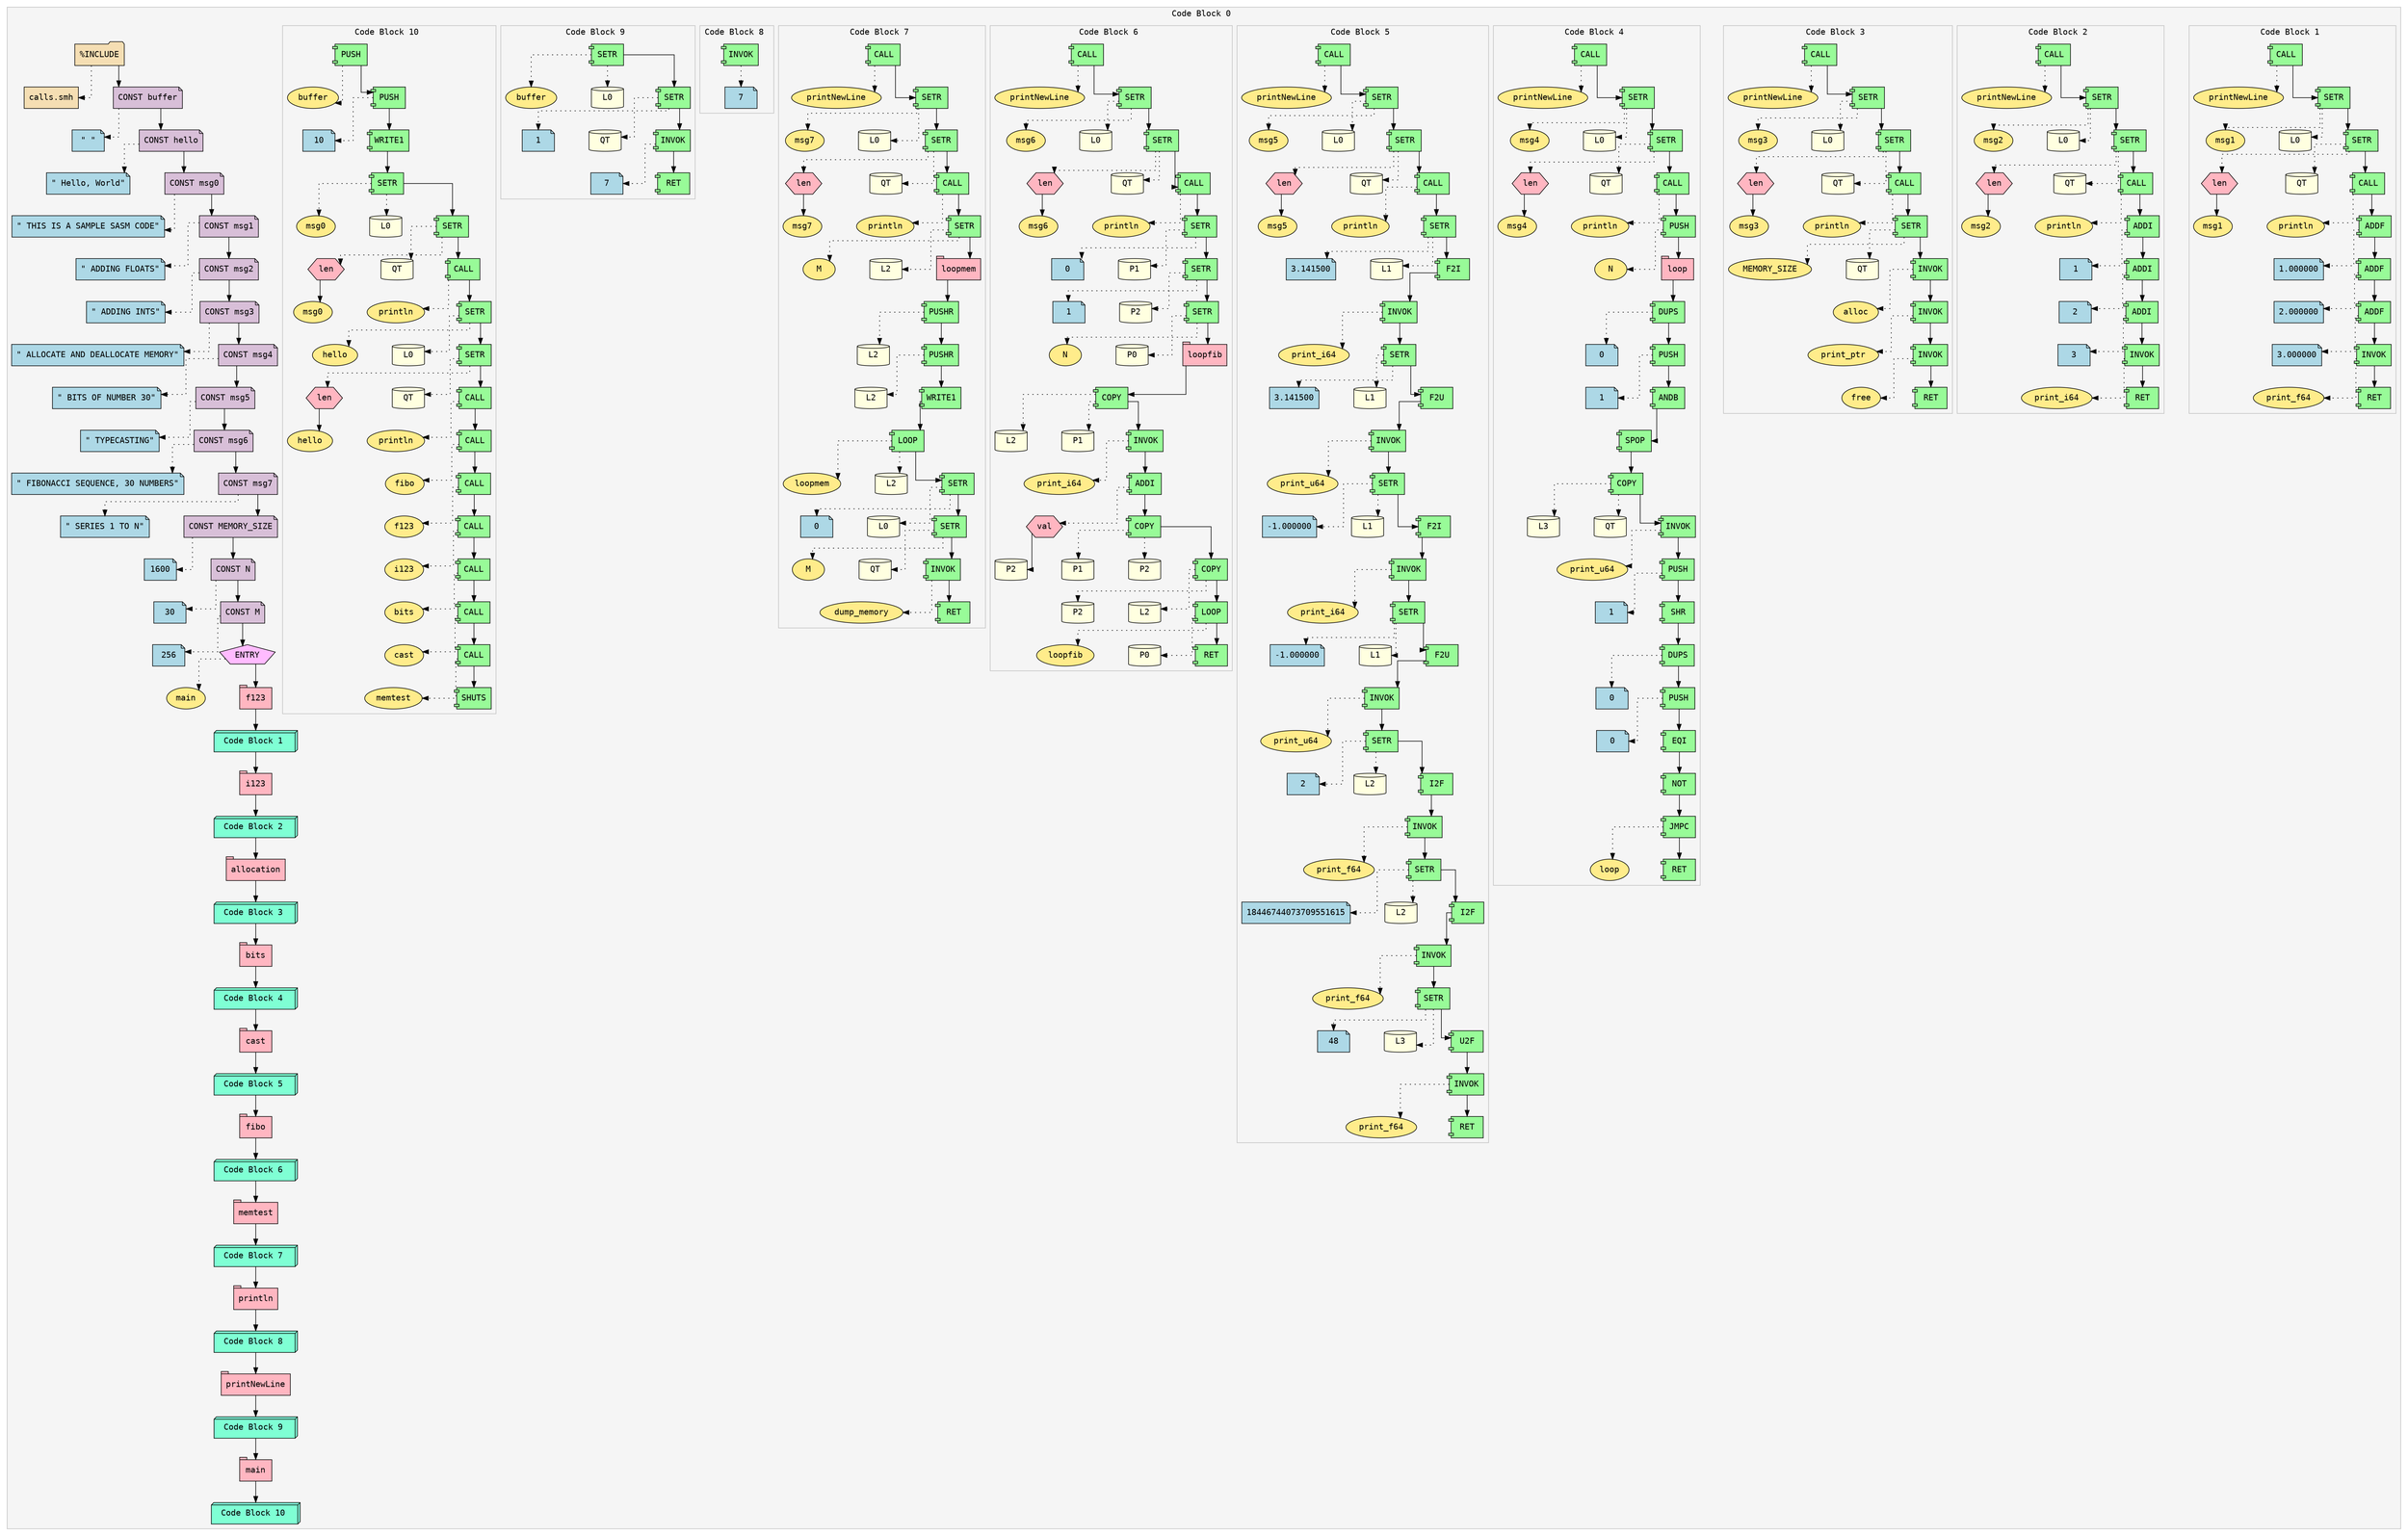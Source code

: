 digraph test {
    splines="ortho";
    nodesep=0.8;
    ranksep=0.5;
    subgraph cluster_0 {
        label="Code Block 0 ";
        style="filled";
        color="gray";
        fillcolor="whitesmoke";
        fontname="Courier";
        Expr_2 [shape="folder", style="filled", fillcolor="wheat", fontname="Courier", label="%INCLUDE"];
        Expr_1 [shape="box", style="filled", fillcolor="wheat", fontname="Courier", label="calls.smh"];
        Expr_2 -> Expr_1 [style="dotted"];
        Expr_3 [shape="note", style="filled", fillcolor="thistle", fontname="Courier", label="CONST buffer"];
        Expr_4 [shape="note", style="filled", fillcolor="lightblue", fontname="Courier", label="\" \""];
        Expr_3 -> Expr_4 [style="dotted"];
        Expr_2 -> Expr_3;
        Expr_5 [shape="note", style="filled", fillcolor="thistle", fontname="Courier", label="CONST hello"];
        Expr_6 [shape="note", style="filled", fillcolor="lightblue", fontname="Courier", label="\" Hello, World\""];
        Expr_5 -> Expr_6 [style="dotted"];
        Expr_3 -> Expr_5;
        Expr_7 [shape="note", style="filled", fillcolor="thistle", fontname="Courier", label="CONST msg0"];
        Expr_8 [shape="note", style="filled", fillcolor="lightblue", fontname="Courier", label="\" THIS IS A SAMPLE SASM CODE\""];
        Expr_7 -> Expr_8 [style="dotted"];
        Expr_5 -> Expr_7;
        Expr_9 [shape="note", style="filled", fillcolor="thistle", fontname="Courier", label="CONST msg1"];
        Expr_10 [shape="note", style="filled", fillcolor="lightblue", fontname="Courier", label="\" ADDING FLOATS\""];
        Expr_9 -> Expr_10 [style="dotted"];
        Expr_7 -> Expr_9;
        Expr_11 [shape="note", style="filled", fillcolor="thistle", fontname="Courier", label="CONST msg2"];
        Expr_12 [shape="note", style="filled", fillcolor="lightblue", fontname="Courier", label="\" ADDING INTS\""];
        Expr_11 -> Expr_12 [style="dotted"];
        Expr_9 -> Expr_11;
        Expr_13 [shape="note", style="filled", fillcolor="thistle", fontname="Courier", label="CONST msg3"];
        Expr_14 [shape="note", style="filled", fillcolor="lightblue", fontname="Courier", label="\" ALLOCATE AND DEALLOCATE MEMORY\""];
        Expr_13 -> Expr_14 [style="dotted"];
        Expr_11 -> Expr_13;
        Expr_15 [shape="note", style="filled", fillcolor="thistle", fontname="Courier", label="CONST msg4"];
        Expr_16 [shape="note", style="filled", fillcolor="lightblue", fontname="Courier", label="\" BITS OF NUMBER 30\""];
        Expr_15 -> Expr_16 [style="dotted"];
        Expr_13 -> Expr_15;
        Expr_17 [shape="note", style="filled", fillcolor="thistle", fontname="Courier", label="CONST msg5"];
        Expr_18 [shape="note", style="filled", fillcolor="lightblue", fontname="Courier", label="\" TYPECASTING\""];
        Expr_17 -> Expr_18 [style="dotted"];
        Expr_15 -> Expr_17;
        Expr_19 [shape="note", style="filled", fillcolor="thistle", fontname="Courier", label="CONST msg6"];
        Expr_20 [shape="note", style="filled", fillcolor="lightblue", fontname="Courier", label="\" FIBONACCI SEQUENCE, 30 NUMBERS\""];
        Expr_19 -> Expr_20 [style="dotted"];
        Expr_17 -> Expr_19;
        Expr_21 [shape="note", style="filled", fillcolor="thistle", fontname="Courier", label="CONST msg7"];
        Expr_22 [shape="note", style="filled", fillcolor="lightblue", fontname="Courier", label="\" SERIES 1 TO N\""];
        Expr_21 -> Expr_22 [style="dotted"];
        Expr_19 -> Expr_21;
        Expr_23 [shape="note", style="filled", fillcolor="thistle", fontname="Courier", label="CONST MEMORY_SIZE"];
        Expr_24 [shape="note", style="filled", fillcolor="lightblue", fontname="Courier", label="1600"];
        Expr_23 -> Expr_24 [style="dotted"];
        Expr_21 -> Expr_23;
        Expr_25 [shape="note", style="filled", fillcolor="thistle", fontname="Courier", label="CONST N"];
        Expr_26 [shape="note", style="filled", fillcolor="lightblue", fontname="Courier", label="30"];
        Expr_25 -> Expr_26 [style="dotted"];
        Expr_23 -> Expr_25;
        Expr_27 [shape="note", style="filled", fillcolor="thistle", fontname="Courier", label="CONST M"];
        Expr_28 [shape="note", style="filled", fillcolor="lightblue", fontname="Courier", label="256"];
        Expr_27 -> Expr_28 [style="dotted"];
        Expr_25 -> Expr_27;
        Expr_29 [shape="pentagon", style="filled", fillcolor="plum1", fontname="Courier", label="ENTRY"];
        Expr_30 [shape="ellipse", style="filled", fillcolor="lightgoldenrod1", fontname="Courier", label="main"];
        Expr_29 -> Expr_30 [style="dotted"];
        Expr_27 -> Expr_29;
        Expr_31 [shape="tab", style="filled", fillcolor="lightpink", fontname="Courier", label="f123"];
        Expr_29 -> Expr_31;
        subgraph cluster_32 {
            label="Code Block 1 ";
            style="filled";
            color="gray";
            fillcolor="whitesmoke";
            fontname="Courier";
            Expr_33 [shape="component", style="filled", fillcolor="palegreen", fontname="Courier", label="CALL"];
            Expr_34 [shape="ellipse", style="filled", fillcolor="lightgoldenrod1", fontname="Courier", label="printNewLine"];
            Expr_33 -> Expr_34 [style="dotted"];
            Expr_35 [shape="component", style="filled", fillcolor="palegreen", fontname="Courier", label="SETR"];
            Expr_36 [shape="ellipse", style="filled", fillcolor="lightgoldenrod1", fontname="Courier", label="msg1"];
            Expr_35 -> Expr_36 [style="dotted"];
            Expr_37 [shape="cylinder", style="filled", fillcolor="lightyellow", fontname="Courier", label="L0"];
            Expr_35 -> Expr_37 [style="dotted"];
            Expr_33 -> Expr_35;
            Expr_38 [shape="component", style="filled", fillcolor="palegreen", fontname="Courier", label="SETR"];
            Expr_39 [shape="hexagon", style="filled", fillcolor="lightpink", fontname="Courier", label="len"];
            Expr_40 [shape="ellipse", style="filled", fillcolor="lightgoldenrod1", fontname="Courier", label="msg1"];
            Expr_39 -> Expr_40;
            Expr_38 -> Expr_39 [style="dotted"];
            Expr_41 [shape="cylinder", style="filled", fillcolor="lightyellow", fontname="Courier", label="QT"];
            Expr_38 -> Expr_41 [style="dotted"];
            Expr_35 -> Expr_38;
            Expr_42 [shape="component", style="filled", fillcolor="palegreen", fontname="Courier", label="CALL"];
            Expr_43 [shape="ellipse", style="filled", fillcolor="lightgoldenrod1", fontname="Courier", label="println"];
            Expr_42 -> Expr_43 [style="dotted"];
            Expr_38 -> Expr_42;
            Expr_44 [shape="component", style="filled", fillcolor="palegreen", fontname="Courier", label="ADDF"];
            Expr_45 [shape="note", style="filled", fillcolor="lightblue", fontname="Courier", label="1.000000"];
            Expr_44 -> Expr_45 [style="dotted"];
            Expr_42 -> Expr_44;
            Expr_46 [shape="component", style="filled", fillcolor="palegreen", fontname="Courier", label="ADDF"];
            Expr_47 [shape="note", style="filled", fillcolor="lightblue", fontname="Courier", label="2.000000"];
            Expr_46 -> Expr_47 [style="dotted"];
            Expr_44 -> Expr_46;
            Expr_48 [shape="component", style="filled", fillcolor="palegreen", fontname="Courier", label="ADDF"];
            Expr_49 [shape="note", style="filled", fillcolor="lightblue", fontname="Courier", label="3.000000"];
            Expr_48 -> Expr_49 [style="dotted"];
            Expr_46 -> Expr_48;
            Expr_50 [shape="component", style="filled", fillcolor="palegreen", fontname="Courier", label="INVOK"];
            Expr_51 [shape="ellipse", style="filled", fillcolor="lightgoldenrod1", fontname="Courier", label="print_f64"];
            Expr_50 -> Expr_51 [style="dotted"];
            Expr_48 -> Expr_50;
            Expr_52 [shape="component", style="filled", fillcolor="palegreen", fontname="Courier", label="RET"];
            Expr_50 -> Expr_52;
        }
        Expr_32 [shape="box3d", style="filled", fillcolor="aquamarine", fontname="Courier", label=" Code Block 1  "];
        Expr_31 -> Expr_32;
        Expr_53 [shape="tab", style="filled", fillcolor="lightpink", fontname="Courier", label="i123"];
        Expr_32 -> Expr_53;
        subgraph cluster_54 {
            label="Code Block 2 ";
            style="filled";
            color="gray";
            fillcolor="whitesmoke";
            fontname="Courier";
            Expr_55 [shape="component", style="filled", fillcolor="palegreen", fontname="Courier", label="CALL"];
            Expr_56 [shape="ellipse", style="filled", fillcolor="lightgoldenrod1", fontname="Courier", label="printNewLine"];
            Expr_55 -> Expr_56 [style="dotted"];
            Expr_57 [shape="component", style="filled", fillcolor="palegreen", fontname="Courier", label="SETR"];
            Expr_58 [shape="ellipse", style="filled", fillcolor="lightgoldenrod1", fontname="Courier", label="msg2"];
            Expr_57 -> Expr_58 [style="dotted"];
            Expr_59 [shape="cylinder", style="filled", fillcolor="lightyellow", fontname="Courier", label="L0"];
            Expr_57 -> Expr_59 [style="dotted"];
            Expr_55 -> Expr_57;
            Expr_60 [shape="component", style="filled", fillcolor="palegreen", fontname="Courier", label="SETR"];
            Expr_61 [shape="hexagon", style="filled", fillcolor="lightpink", fontname="Courier", label="len"];
            Expr_62 [shape="ellipse", style="filled", fillcolor="lightgoldenrod1", fontname="Courier", label="msg2"];
            Expr_61 -> Expr_62;
            Expr_60 -> Expr_61 [style="dotted"];
            Expr_63 [shape="cylinder", style="filled", fillcolor="lightyellow", fontname="Courier", label="QT"];
            Expr_60 -> Expr_63 [style="dotted"];
            Expr_57 -> Expr_60;
            Expr_64 [shape="component", style="filled", fillcolor="palegreen", fontname="Courier", label="CALL"];
            Expr_65 [shape="ellipse", style="filled", fillcolor="lightgoldenrod1", fontname="Courier", label="println"];
            Expr_64 -> Expr_65 [style="dotted"];
            Expr_60 -> Expr_64;
            Expr_66 [shape="component", style="filled", fillcolor="palegreen", fontname="Courier", label="ADDI"];
            Expr_67 [shape="note", style="filled", fillcolor="lightblue", fontname="Courier", label="1"];
            Expr_66 -> Expr_67 [style="dotted"];
            Expr_64 -> Expr_66;
            Expr_68 [shape="component", style="filled", fillcolor="palegreen", fontname="Courier", label="ADDI"];
            Expr_69 [shape="note", style="filled", fillcolor="lightblue", fontname="Courier", label="2"];
            Expr_68 -> Expr_69 [style="dotted"];
            Expr_66 -> Expr_68;
            Expr_70 [shape="component", style="filled", fillcolor="palegreen", fontname="Courier", label="ADDI"];
            Expr_71 [shape="note", style="filled", fillcolor="lightblue", fontname="Courier", label="3"];
            Expr_70 -> Expr_71 [style="dotted"];
            Expr_68 -> Expr_70;
            Expr_72 [shape="component", style="filled", fillcolor="palegreen", fontname="Courier", label="INVOK"];
            Expr_73 [shape="ellipse", style="filled", fillcolor="lightgoldenrod1", fontname="Courier", label="print_i64"];
            Expr_72 -> Expr_73 [style="dotted"];
            Expr_70 -> Expr_72;
            Expr_74 [shape="component", style="filled", fillcolor="palegreen", fontname="Courier", label="RET"];
            Expr_72 -> Expr_74;
        }
        Expr_54 [shape="box3d", style="filled", fillcolor="aquamarine", fontname="Courier", label=" Code Block 2  "];
        Expr_53 -> Expr_54;
        Expr_75 [shape="tab", style="filled", fillcolor="lightpink", fontname="Courier", label="allocation"];
        Expr_54 -> Expr_75;
        subgraph cluster_76 {
            label="Code Block 3 ";
            style="filled";
            color="gray";
            fillcolor="whitesmoke";
            fontname="Courier";
            Expr_77 [shape="component", style="filled", fillcolor="palegreen", fontname="Courier", label="CALL"];
            Expr_78 [shape="ellipse", style="filled", fillcolor="lightgoldenrod1", fontname="Courier", label="printNewLine"];
            Expr_77 -> Expr_78 [style="dotted"];
            Expr_79 [shape="component", style="filled", fillcolor="palegreen", fontname="Courier", label="SETR"];
            Expr_80 [shape="ellipse", style="filled", fillcolor="lightgoldenrod1", fontname="Courier", label="msg3"];
            Expr_79 -> Expr_80 [style="dotted"];
            Expr_81 [shape="cylinder", style="filled", fillcolor="lightyellow", fontname="Courier", label="L0"];
            Expr_79 -> Expr_81 [style="dotted"];
            Expr_77 -> Expr_79;
            Expr_82 [shape="component", style="filled", fillcolor="palegreen", fontname="Courier", label="SETR"];
            Expr_83 [shape="hexagon", style="filled", fillcolor="lightpink", fontname="Courier", label="len"];
            Expr_84 [shape="ellipse", style="filled", fillcolor="lightgoldenrod1", fontname="Courier", label="msg3"];
            Expr_83 -> Expr_84;
            Expr_82 -> Expr_83 [style="dotted"];
            Expr_85 [shape="cylinder", style="filled", fillcolor="lightyellow", fontname="Courier", label="QT"];
            Expr_82 -> Expr_85 [style="dotted"];
            Expr_79 -> Expr_82;
            Expr_86 [shape="component", style="filled", fillcolor="palegreen", fontname="Courier", label="CALL"];
            Expr_87 [shape="ellipse", style="filled", fillcolor="lightgoldenrod1", fontname="Courier", label="println"];
            Expr_86 -> Expr_87 [style="dotted"];
            Expr_82 -> Expr_86;
            Expr_88 [shape="component", style="filled", fillcolor="palegreen", fontname="Courier", label="SETR"];
            Expr_89 [shape="ellipse", style="filled", fillcolor="lightgoldenrod1", fontname="Courier", label="MEMORY_SIZE"];
            Expr_88 -> Expr_89 [style="dotted"];
            Expr_90 [shape="cylinder", style="filled", fillcolor="lightyellow", fontname="Courier", label="QT"];
            Expr_88 -> Expr_90 [style="dotted"];
            Expr_86 -> Expr_88;
            Expr_91 [shape="component", style="filled", fillcolor="palegreen", fontname="Courier", label="INVOK"];
            Expr_92 [shape="ellipse", style="filled", fillcolor="lightgoldenrod1", fontname="Courier", label="alloc"];
            Expr_91 -> Expr_92 [style="dotted"];
            Expr_88 -> Expr_91;
            Expr_93 [shape="component", style="filled", fillcolor="palegreen", fontname="Courier", label="INVOK"];
            Expr_94 [shape="ellipse", style="filled", fillcolor="lightgoldenrod1", fontname="Courier", label="print_ptr"];
            Expr_93 -> Expr_94 [style="dotted"];
            Expr_91 -> Expr_93;
            Expr_95 [shape="component", style="filled", fillcolor="palegreen", fontname="Courier", label="INVOK"];
            Expr_96 [shape="ellipse", style="filled", fillcolor="lightgoldenrod1", fontname="Courier", label="free"];
            Expr_95 -> Expr_96 [style="dotted"];
            Expr_93 -> Expr_95;
            Expr_97 [shape="component", style="filled", fillcolor="palegreen", fontname="Courier", label="RET"];
            Expr_95 -> Expr_97;
        }
        Expr_76 [shape="box3d", style="filled", fillcolor="aquamarine", fontname="Courier", label=" Code Block 3  "];
        Expr_75 -> Expr_76;
        Expr_98 [shape="tab", style="filled", fillcolor="lightpink", fontname="Courier", label="bits"];
        Expr_76 -> Expr_98;
        subgraph cluster_99 {
            label="Code Block 4 ";
            style="filled";
            color="gray";
            fillcolor="whitesmoke";
            fontname="Courier";
            Expr_100 [shape="component", style="filled", fillcolor="palegreen", fontname="Courier", label="CALL"];
            Expr_101 [shape="ellipse", style="filled", fillcolor="lightgoldenrod1", fontname="Courier", label="printNewLine"];
            Expr_100 -> Expr_101 [style="dotted"];
            Expr_102 [shape="component", style="filled", fillcolor="palegreen", fontname="Courier", label="SETR"];
            Expr_103 [shape="ellipse", style="filled", fillcolor="lightgoldenrod1", fontname="Courier", label="msg4"];
            Expr_102 -> Expr_103 [style="dotted"];
            Expr_104 [shape="cylinder", style="filled", fillcolor="lightyellow", fontname="Courier", label="L0"];
            Expr_102 -> Expr_104 [style="dotted"];
            Expr_100 -> Expr_102;
            Expr_105 [shape="component", style="filled", fillcolor="palegreen", fontname="Courier", label="SETR"];
            Expr_106 [shape="hexagon", style="filled", fillcolor="lightpink", fontname="Courier", label="len"];
            Expr_107 [shape="ellipse", style="filled", fillcolor="lightgoldenrod1", fontname="Courier", label="msg4"];
            Expr_106 -> Expr_107;
            Expr_105 -> Expr_106 [style="dotted"];
            Expr_108 [shape="cylinder", style="filled", fillcolor="lightyellow", fontname="Courier", label="QT"];
            Expr_105 -> Expr_108 [style="dotted"];
            Expr_102 -> Expr_105;
            Expr_109 [shape="component", style="filled", fillcolor="palegreen", fontname="Courier", label="CALL"];
            Expr_110 [shape="ellipse", style="filled", fillcolor="lightgoldenrod1", fontname="Courier", label="println"];
            Expr_109 -> Expr_110 [style="dotted"];
            Expr_105 -> Expr_109;
            Expr_111 [shape="component", style="filled", fillcolor="palegreen", fontname="Courier", label="PUSH"];
            Expr_112 [shape="ellipse", style="filled", fillcolor="lightgoldenrod1", fontname="Courier", label="N"];
            Expr_111 -> Expr_112 [style="dotted"];
            Expr_109 -> Expr_111;
            Expr_113 [shape="tab", style="filled", fillcolor="lightpink", fontname="Courier", label="loop"];
            Expr_111 -> Expr_113;
            Expr_114 [shape="component", style="filled", fillcolor="palegreen", fontname="Courier", label="DUPS"];
            Expr_115 [shape="note", style="filled", fillcolor="lightblue", fontname="Courier", label="0"];
            Expr_114 -> Expr_115 [style="dotted"];
            Expr_113 -> Expr_114;
            Expr_116 [shape="component", style="filled", fillcolor="palegreen", fontname="Courier", label="PUSH"];
            Expr_117 [shape="note", style="filled", fillcolor="lightblue", fontname="Courier", label="1"];
            Expr_116 -> Expr_117 [style="dotted"];
            Expr_114 -> Expr_116;
            Expr_118 [shape="component", style="filled", fillcolor="palegreen", fontname="Courier", label="ANDB"];
            Expr_116 -> Expr_118;
            Expr_119 [shape="component", style="filled", fillcolor="palegreen", fontname="Courier", label="SPOP"];
            Expr_118 -> Expr_119;
            Expr_120 [shape="component", style="filled", fillcolor="palegreen", fontname="Courier", label="COPY"];
            Expr_121 [shape="cylinder", style="filled", fillcolor="lightyellow", fontname="Courier", label="L3"];
            Expr_120 -> Expr_121 [style="dotted"];
            Expr_122 [shape="cylinder", style="filled", fillcolor="lightyellow", fontname="Courier", label="QT"];
            Expr_120 -> Expr_122 [style="dotted"];
            Expr_119 -> Expr_120;
            Expr_123 [shape="component", style="filled", fillcolor="palegreen", fontname="Courier", label="INVOK"];
            Expr_124 [shape="ellipse", style="filled", fillcolor="lightgoldenrod1", fontname="Courier", label="print_u64"];
            Expr_123 -> Expr_124 [style="dotted"];
            Expr_120 -> Expr_123;
            Expr_125 [shape="component", style="filled", fillcolor="palegreen", fontname="Courier", label="PUSH"];
            Expr_126 [shape="note", style="filled", fillcolor="lightblue", fontname="Courier", label="1"];
            Expr_125 -> Expr_126 [style="dotted"];
            Expr_123 -> Expr_125;
            Expr_127 [shape="component", style="filled", fillcolor="palegreen", fontname="Courier", label="SHR"];
            Expr_125 -> Expr_127;
            Expr_128 [shape="component", style="filled", fillcolor="palegreen", fontname="Courier", label="DUPS"];
            Expr_129 [shape="note", style="filled", fillcolor="lightblue", fontname="Courier", label="0"];
            Expr_128 -> Expr_129 [style="dotted"];
            Expr_127 -> Expr_128;
            Expr_130 [shape="component", style="filled", fillcolor="palegreen", fontname="Courier", label="PUSH"];
            Expr_131 [shape="note", style="filled", fillcolor="lightblue", fontname="Courier", label="0"];
            Expr_130 -> Expr_131 [style="dotted"];
            Expr_128 -> Expr_130;
            Expr_132 [shape="component", style="filled", fillcolor="palegreen", fontname="Courier", label="EQI"];
            Expr_130 -> Expr_132;
            Expr_133 [shape="component", style="filled", fillcolor="palegreen", fontname="Courier", label="NOT"];
            Expr_132 -> Expr_133;
            Expr_134 [shape="component", style="filled", fillcolor="palegreen", fontname="Courier", label="JMPC"];
            Expr_135 [shape="ellipse", style="filled", fillcolor="lightgoldenrod1", fontname="Courier", label="loop"];
            Expr_134 -> Expr_135 [style="dotted"];
            Expr_133 -> Expr_134;
            Expr_136 [shape="component", style="filled", fillcolor="palegreen", fontname="Courier", label="RET"];
            Expr_134 -> Expr_136;
        }
        Expr_99 [shape="box3d", style="filled", fillcolor="aquamarine", fontname="Courier", label=" Code Block 4  "];
        Expr_98 -> Expr_99;
        Expr_137 [shape="tab", style="filled", fillcolor="lightpink", fontname="Courier", label="cast"];
        Expr_99 -> Expr_137;
        subgraph cluster_138 {
            label="Code Block 5 ";
            style="filled";
            color="gray";
            fillcolor="whitesmoke";
            fontname="Courier";
            Expr_139 [shape="component", style="filled", fillcolor="palegreen", fontname="Courier", label="CALL"];
            Expr_140 [shape="ellipse", style="filled", fillcolor="lightgoldenrod1", fontname="Courier", label="printNewLine"];
            Expr_139 -> Expr_140 [style="dotted"];
            Expr_141 [shape="component", style="filled", fillcolor="palegreen", fontname="Courier", label="SETR"];
            Expr_142 [shape="ellipse", style="filled", fillcolor="lightgoldenrod1", fontname="Courier", label="msg5"];
            Expr_141 -> Expr_142 [style="dotted"];
            Expr_143 [shape="cylinder", style="filled", fillcolor="lightyellow", fontname="Courier", label="L0"];
            Expr_141 -> Expr_143 [style="dotted"];
            Expr_139 -> Expr_141;
            Expr_144 [shape="component", style="filled", fillcolor="palegreen", fontname="Courier", label="SETR"];
            Expr_145 [shape="hexagon", style="filled", fillcolor="lightpink", fontname="Courier", label="len"];
            Expr_146 [shape="ellipse", style="filled", fillcolor="lightgoldenrod1", fontname="Courier", label="msg5"];
            Expr_145 -> Expr_146;
            Expr_144 -> Expr_145 [style="dotted"];
            Expr_147 [shape="cylinder", style="filled", fillcolor="lightyellow", fontname="Courier", label="QT"];
            Expr_144 -> Expr_147 [style="dotted"];
            Expr_141 -> Expr_144;
            Expr_148 [shape="component", style="filled", fillcolor="palegreen", fontname="Courier", label="CALL"];
            Expr_149 [shape="ellipse", style="filled", fillcolor="lightgoldenrod1", fontname="Courier", label="println"];
            Expr_148 -> Expr_149 [style="dotted"];
            Expr_144 -> Expr_148;
            Expr_150 [shape="component", style="filled", fillcolor="palegreen", fontname="Courier", label="SETR"];
            Expr_151 [shape="note", style="filled", fillcolor="lightblue", fontname="Courier", label="3.141500"];
            Expr_150 -> Expr_151 [style="dotted"];
            Expr_152 [shape="cylinder", style="filled", fillcolor="lightyellow", fontname="Courier", label="L1"];
            Expr_150 -> Expr_152 [style="dotted"];
            Expr_148 -> Expr_150;
            Expr_153 [shape="component", style="filled", fillcolor="palegreen", fontname="Courier", label="F2I"];
            Expr_150 -> Expr_153;
            Expr_154 [shape="component", style="filled", fillcolor="palegreen", fontname="Courier", label="INVOK"];
            Expr_155 [shape="ellipse", style="filled", fillcolor="lightgoldenrod1", fontname="Courier", label="print_i64"];
            Expr_154 -> Expr_155 [style="dotted"];
            Expr_153 -> Expr_154;
            Expr_156 [shape="component", style="filled", fillcolor="palegreen", fontname="Courier", label="SETR"];
            Expr_157 [shape="note", style="filled", fillcolor="lightblue", fontname="Courier", label="3.141500"];
            Expr_156 -> Expr_157 [style="dotted"];
            Expr_158 [shape="cylinder", style="filled", fillcolor="lightyellow", fontname="Courier", label="L1"];
            Expr_156 -> Expr_158 [style="dotted"];
            Expr_154 -> Expr_156;
            Expr_159 [shape="component", style="filled", fillcolor="palegreen", fontname="Courier", label="F2U"];
            Expr_156 -> Expr_159;
            Expr_160 [shape="component", style="filled", fillcolor="palegreen", fontname="Courier", label="INVOK"];
            Expr_161 [shape="ellipse", style="filled", fillcolor="lightgoldenrod1", fontname="Courier", label="print_u64"];
            Expr_160 -> Expr_161 [style="dotted"];
            Expr_159 -> Expr_160;
            Expr_162 [shape="component", style="filled", fillcolor="palegreen", fontname="Courier", label="SETR"];
            Expr_163 [shape="note", style="filled", fillcolor="lightblue", fontname="Courier", label="-1.000000"];
            Expr_162 -> Expr_163 [style="dotted"];
            Expr_164 [shape="cylinder", style="filled", fillcolor="lightyellow", fontname="Courier", label="L1"];
            Expr_162 -> Expr_164 [style="dotted"];
            Expr_160 -> Expr_162;
            Expr_165 [shape="component", style="filled", fillcolor="palegreen", fontname="Courier", label="F2I"];
            Expr_162 -> Expr_165;
            Expr_166 [shape="component", style="filled", fillcolor="palegreen", fontname="Courier", label="INVOK"];
            Expr_167 [shape="ellipse", style="filled", fillcolor="lightgoldenrod1", fontname="Courier", label="print_i64"];
            Expr_166 -> Expr_167 [style="dotted"];
            Expr_165 -> Expr_166;
            Expr_168 [shape="component", style="filled", fillcolor="palegreen", fontname="Courier", label="SETR"];
            Expr_169 [shape="note", style="filled", fillcolor="lightblue", fontname="Courier", label="-1.000000"];
            Expr_168 -> Expr_169 [style="dotted"];
            Expr_170 [shape="cylinder", style="filled", fillcolor="lightyellow", fontname="Courier", label="L1"];
            Expr_168 -> Expr_170 [style="dotted"];
            Expr_166 -> Expr_168;
            Expr_171 [shape="component", style="filled", fillcolor="palegreen", fontname="Courier", label="F2U"];
            Expr_168 -> Expr_171;
            Expr_172 [shape="component", style="filled", fillcolor="palegreen", fontname="Courier", label="INVOK"];
            Expr_173 [shape="ellipse", style="filled", fillcolor="lightgoldenrod1", fontname="Courier", label="print_u64"];
            Expr_172 -> Expr_173 [style="dotted"];
            Expr_171 -> Expr_172;
            Expr_174 [shape="component", style="filled", fillcolor="palegreen", fontname="Courier", label="SETR"];
            Expr_175 [shape="note", style="filled", fillcolor="lightblue", fontname="Courier", label="2"];
            Expr_174 -> Expr_175 [style="dotted"];
            Expr_176 [shape="cylinder", style="filled", fillcolor="lightyellow", fontname="Courier", label="L2"];
            Expr_174 -> Expr_176 [style="dotted"];
            Expr_172 -> Expr_174;
            Expr_177 [shape="component", style="filled", fillcolor="palegreen", fontname="Courier", label="I2F"];
            Expr_174 -> Expr_177;
            Expr_178 [shape="component", style="filled", fillcolor="palegreen", fontname="Courier", label="INVOK"];
            Expr_179 [shape="ellipse", style="filled", fillcolor="lightgoldenrod1", fontname="Courier", label="print_f64"];
            Expr_178 -> Expr_179 [style="dotted"];
            Expr_177 -> Expr_178;
            Expr_180 [shape="component", style="filled", fillcolor="palegreen", fontname="Courier", label="SETR"];
            Expr_181 [shape="note", style="filled", fillcolor="lightblue", fontname="Courier", label="18446744073709551615"];
            Expr_180 -> Expr_181 [style="dotted"];
            Expr_182 [shape="cylinder", style="filled", fillcolor="lightyellow", fontname="Courier", label="L2"];
            Expr_180 -> Expr_182 [style="dotted"];
            Expr_178 -> Expr_180;
            Expr_183 [shape="component", style="filled", fillcolor="palegreen", fontname="Courier", label="I2F"];
            Expr_180 -> Expr_183;
            Expr_184 [shape="component", style="filled", fillcolor="palegreen", fontname="Courier", label="INVOK"];
            Expr_185 [shape="ellipse", style="filled", fillcolor="lightgoldenrod1", fontname="Courier", label="print_f64"];
            Expr_184 -> Expr_185 [style="dotted"];
            Expr_183 -> Expr_184;
            Expr_186 [shape="component", style="filled", fillcolor="palegreen", fontname="Courier", label="SETR"];
            Expr_187 [shape="note", style="filled", fillcolor="lightblue", fontname="Courier", label="48"];
            Expr_186 -> Expr_187 [style="dotted"];
            Expr_188 [shape="cylinder", style="filled", fillcolor="lightyellow", fontname="Courier", label="L3"];
            Expr_186 -> Expr_188 [style="dotted"];
            Expr_184 -> Expr_186;
            Expr_189 [shape="component", style="filled", fillcolor="palegreen", fontname="Courier", label="U2F"];
            Expr_186 -> Expr_189;
            Expr_190 [shape="component", style="filled", fillcolor="palegreen", fontname="Courier", label="INVOK"];
            Expr_191 [shape="ellipse", style="filled", fillcolor="lightgoldenrod1", fontname="Courier", label="print_f64"];
            Expr_190 -> Expr_191 [style="dotted"];
            Expr_189 -> Expr_190;
            Expr_192 [shape="component", style="filled", fillcolor="palegreen", fontname="Courier", label="RET"];
            Expr_190 -> Expr_192;
        }
        Expr_138 [shape="box3d", style="filled", fillcolor="aquamarine", fontname="Courier", label=" Code Block 5  "];
        Expr_137 -> Expr_138;
        Expr_193 [shape="tab", style="filled", fillcolor="lightpink", fontname="Courier", label="fibo"];
        Expr_138 -> Expr_193;
        subgraph cluster_194 {
            label="Code Block 6 ";
            style="filled";
            color="gray";
            fillcolor="whitesmoke";
            fontname="Courier";
            Expr_195 [shape="component", style="filled", fillcolor="palegreen", fontname="Courier", label="CALL"];
            Expr_196 [shape="ellipse", style="filled", fillcolor="lightgoldenrod1", fontname="Courier", label="printNewLine"];
            Expr_195 -> Expr_196 [style="dotted"];
            Expr_197 [shape="component", style="filled", fillcolor="palegreen", fontname="Courier", label="SETR"];
            Expr_198 [shape="ellipse", style="filled", fillcolor="lightgoldenrod1", fontname="Courier", label="msg6"];
            Expr_197 -> Expr_198 [style="dotted"];
            Expr_199 [shape="cylinder", style="filled", fillcolor="lightyellow", fontname="Courier", label="L0"];
            Expr_197 -> Expr_199 [style="dotted"];
            Expr_195 -> Expr_197;
            Expr_200 [shape="component", style="filled", fillcolor="palegreen", fontname="Courier", label="SETR"];
            Expr_201 [shape="hexagon", style="filled", fillcolor="lightpink", fontname="Courier", label="len"];
            Expr_202 [shape="ellipse", style="filled", fillcolor="lightgoldenrod1", fontname="Courier", label="msg6"];
            Expr_201 -> Expr_202;
            Expr_200 -> Expr_201 [style="dotted"];
            Expr_203 [shape="cylinder", style="filled", fillcolor="lightyellow", fontname="Courier", label="QT"];
            Expr_200 -> Expr_203 [style="dotted"];
            Expr_197 -> Expr_200;
            Expr_204 [shape="component", style="filled", fillcolor="palegreen", fontname="Courier", label="CALL"];
            Expr_205 [shape="ellipse", style="filled", fillcolor="lightgoldenrod1", fontname="Courier", label="println"];
            Expr_204 -> Expr_205 [style="dotted"];
            Expr_200 -> Expr_204;
            Expr_206 [shape="component", style="filled", fillcolor="palegreen", fontname="Courier", label="SETR"];
            Expr_207 [shape="note", style="filled", fillcolor="lightblue", fontname="Courier", label="0"];
            Expr_206 -> Expr_207 [style="dotted"];
            Expr_208 [shape="cylinder", style="filled", fillcolor="lightyellow", fontname="Courier", label="P1"];
            Expr_206 -> Expr_208 [style="dotted"];
            Expr_204 -> Expr_206;
            Expr_209 [shape="component", style="filled", fillcolor="palegreen", fontname="Courier", label="SETR"];
            Expr_210 [shape="note", style="filled", fillcolor="lightblue", fontname="Courier", label="1"];
            Expr_209 -> Expr_210 [style="dotted"];
            Expr_211 [shape="cylinder", style="filled", fillcolor="lightyellow", fontname="Courier", label="P2"];
            Expr_209 -> Expr_211 [style="dotted"];
            Expr_206 -> Expr_209;
            Expr_212 [shape="component", style="filled", fillcolor="palegreen", fontname="Courier", label="SETR"];
            Expr_213 [shape="ellipse", style="filled", fillcolor="lightgoldenrod1", fontname="Courier", label="N"];
            Expr_212 -> Expr_213 [style="dotted"];
            Expr_214 [shape="cylinder", style="filled", fillcolor="lightyellow", fontname="Courier", label="P0"];
            Expr_212 -> Expr_214 [style="dotted"];
            Expr_209 -> Expr_212;
            Expr_215 [shape="tab", style="filled", fillcolor="lightpink", fontname="Courier", label="loopfib"];
            Expr_212 -> Expr_215;
            Expr_216 [shape="component", style="filled", fillcolor="palegreen", fontname="Courier", label="COPY"];
            Expr_217 [shape="cylinder", style="filled", fillcolor="lightyellow", fontname="Courier", label="L2"];
            Expr_216 -> Expr_217 [style="dotted"];
            Expr_218 [shape="cylinder", style="filled", fillcolor="lightyellow", fontname="Courier", label="P1"];
            Expr_216 -> Expr_218 [style="dotted"];
            Expr_215 -> Expr_216;
            Expr_219 [shape="component", style="filled", fillcolor="palegreen", fontname="Courier", label="INVOK"];
            Expr_220 [shape="ellipse", style="filled", fillcolor="lightgoldenrod1", fontname="Courier", label="print_i64"];
            Expr_219 -> Expr_220 [style="dotted"];
            Expr_216 -> Expr_219;
            Expr_221 [shape="component", style="filled", fillcolor="palegreen", fontname="Courier", label="ADDI"];
            Expr_222 [shape="hexagon", style="filled", fillcolor="lightpink", fontname="Courier", label="val"];
            Expr_223 [shape="cylinder", style="filled", fillcolor="lightyellow", fontname="Courier", label="P2"];
            Expr_222 -> Expr_223;
            Expr_221 -> Expr_222 [style="dotted"];
            Expr_219 -> Expr_221;
            Expr_224 [shape="component", style="filled", fillcolor="palegreen", fontname="Courier", label="COPY"];
            Expr_225 [shape="cylinder", style="filled", fillcolor="lightyellow", fontname="Courier", label="P1"];
            Expr_224 -> Expr_225 [style="dotted"];
            Expr_226 [shape="cylinder", style="filled", fillcolor="lightyellow", fontname="Courier", label="P2"];
            Expr_224 -> Expr_226 [style="dotted"];
            Expr_221 -> Expr_224;
            Expr_227 [shape="component", style="filled", fillcolor="palegreen", fontname="Courier", label="COPY"];
            Expr_228 [shape="cylinder", style="filled", fillcolor="lightyellow", fontname="Courier", label="P2"];
            Expr_227 -> Expr_228 [style="dotted"];
            Expr_229 [shape="cylinder", style="filled", fillcolor="lightyellow", fontname="Courier", label="L2"];
            Expr_227 -> Expr_229 [style="dotted"];
            Expr_224 -> Expr_227;
            Expr_230 [shape="component", style="filled", fillcolor="palegreen", fontname="Courier", label="LOOP"];
            Expr_231 [shape="ellipse", style="filled", fillcolor="lightgoldenrod1", fontname="Courier", label="loopfib"];
            Expr_230 -> Expr_231 [style="dotted"];
            Expr_232 [shape="cylinder", style="filled", fillcolor="lightyellow", fontname="Courier", label="P0"];
            Expr_230 -> Expr_232 [style="dotted"];
            Expr_227 -> Expr_230;
            Expr_233 [shape="component", style="filled", fillcolor="palegreen", fontname="Courier", label="RET"];
            Expr_230 -> Expr_233;
        }
        Expr_194 [shape="box3d", style="filled", fillcolor="aquamarine", fontname="Courier", label=" Code Block 6  "];
        Expr_193 -> Expr_194;
        Expr_234 [shape="tab", style="filled", fillcolor="lightpink", fontname="Courier", label="memtest"];
        Expr_194 -> Expr_234;
        subgraph cluster_235 {
            label="Code Block 7 ";
            style="filled";
            color="gray";
            fillcolor="whitesmoke";
            fontname="Courier";
            Expr_236 [shape="component", style="filled", fillcolor="palegreen", fontname="Courier", label="CALL"];
            Expr_237 [shape="ellipse", style="filled", fillcolor="lightgoldenrod1", fontname="Courier", label="printNewLine"];
            Expr_236 -> Expr_237 [style="dotted"];
            Expr_238 [shape="component", style="filled", fillcolor="palegreen", fontname="Courier", label="SETR"];
            Expr_239 [shape="ellipse", style="filled", fillcolor="lightgoldenrod1", fontname="Courier", label="msg7"];
            Expr_238 -> Expr_239 [style="dotted"];
            Expr_240 [shape="cylinder", style="filled", fillcolor="lightyellow", fontname="Courier", label="L0"];
            Expr_238 -> Expr_240 [style="dotted"];
            Expr_236 -> Expr_238;
            Expr_241 [shape="component", style="filled", fillcolor="palegreen", fontname="Courier", label="SETR"];
            Expr_242 [shape="hexagon", style="filled", fillcolor="lightpink", fontname="Courier", label="len"];
            Expr_243 [shape="ellipse", style="filled", fillcolor="lightgoldenrod1", fontname="Courier", label="msg7"];
            Expr_242 -> Expr_243;
            Expr_241 -> Expr_242 [style="dotted"];
            Expr_244 [shape="cylinder", style="filled", fillcolor="lightyellow", fontname="Courier", label="QT"];
            Expr_241 -> Expr_244 [style="dotted"];
            Expr_238 -> Expr_241;
            Expr_245 [shape="component", style="filled", fillcolor="palegreen", fontname="Courier", label="CALL"];
            Expr_246 [shape="ellipse", style="filled", fillcolor="lightgoldenrod1", fontname="Courier", label="println"];
            Expr_245 -> Expr_246 [style="dotted"];
            Expr_241 -> Expr_245;
            Expr_247 [shape="component", style="filled", fillcolor="palegreen", fontname="Courier", label="SETR"];
            Expr_248 [shape="ellipse", style="filled", fillcolor="lightgoldenrod1", fontname="Courier", label="M"];
            Expr_247 -> Expr_248 [style="dotted"];
            Expr_249 [shape="cylinder", style="filled", fillcolor="lightyellow", fontname="Courier", label="L2"];
            Expr_247 -> Expr_249 [style="dotted"];
            Expr_245 -> Expr_247;
            Expr_250 [shape="tab", style="filled", fillcolor="lightpink", fontname="Courier", label="loopmem"];
            Expr_247 -> Expr_250;
            Expr_251 [shape="component", style="filled", fillcolor="palegreen", fontname="Courier", label="PUSHR"];
            Expr_252 [shape="cylinder", style="filled", fillcolor="lightyellow", fontname="Courier", label="L2"];
            Expr_251 -> Expr_252 [style="dotted"];
            Expr_250 -> Expr_251;
            Expr_253 [shape="component", style="filled", fillcolor="palegreen", fontname="Courier", label="PUSHR"];
            Expr_254 [shape="cylinder", style="filled", fillcolor="lightyellow", fontname="Courier", label="L2"];
            Expr_253 -> Expr_254 [style="dotted"];
            Expr_251 -> Expr_253;
            Expr_255 [shape="component", style="filled", fillcolor="palegreen", fontname="Courier", label="WRITE1"];
            Expr_253 -> Expr_255;
            Expr_256 [shape="component", style="filled", fillcolor="palegreen", fontname="Courier", label="LOOP"];
            Expr_257 [shape="ellipse", style="filled", fillcolor="lightgoldenrod1", fontname="Courier", label="loopmem"];
            Expr_256 -> Expr_257 [style="dotted"];
            Expr_258 [shape="cylinder", style="filled", fillcolor="lightyellow", fontname="Courier", label="L2"];
            Expr_256 -> Expr_258 [style="dotted"];
            Expr_255 -> Expr_256;
            Expr_259 [shape="component", style="filled", fillcolor="palegreen", fontname="Courier", label="SETR"];
            Expr_260 [shape="note", style="filled", fillcolor="lightblue", fontname="Courier", label="0"];
            Expr_259 -> Expr_260 [style="dotted"];
            Expr_261 [shape="cylinder", style="filled", fillcolor="lightyellow", fontname="Courier", label="L0"];
            Expr_259 -> Expr_261 [style="dotted"];
            Expr_256 -> Expr_259;
            Expr_262 [shape="component", style="filled", fillcolor="palegreen", fontname="Courier", label="SETR"];
            Expr_263 [shape="ellipse", style="filled", fillcolor="lightgoldenrod1", fontname="Courier", label="M"];
            Expr_262 -> Expr_263 [style="dotted"];
            Expr_264 [shape="cylinder", style="filled", fillcolor="lightyellow", fontname="Courier", label="QT"];
            Expr_262 -> Expr_264 [style="dotted"];
            Expr_259 -> Expr_262;
            Expr_265 [shape="component", style="filled", fillcolor="palegreen", fontname="Courier", label="INVOK"];
            Expr_266 [shape="ellipse", style="filled", fillcolor="lightgoldenrod1", fontname="Courier", label="dump_memory"];
            Expr_265 -> Expr_266 [style="dotted"];
            Expr_262 -> Expr_265;
            Expr_267 [shape="component", style="filled", fillcolor="palegreen", fontname="Courier", label="RET"];
            Expr_265 -> Expr_267;
        }
        Expr_235 [shape="box3d", style="filled", fillcolor="aquamarine", fontname="Courier", label=" Code Block 7  "];
        Expr_234 -> Expr_235;
        Expr_268 [shape="tab", style="filled", fillcolor="lightpink", fontname="Courier", label="println"];
        Expr_235 -> Expr_268;
        subgraph cluster_269 {
            label="Code Block 8 ";
            style="filled";
            color="gray";
            fillcolor="whitesmoke";
            fontname="Courier";
            Expr_270 [shape="component", style="filled", fillcolor="palegreen", fontname="Courier", label="INVOK"];
            Expr_271 [shape="note", style="filled", fillcolor="lightblue", fontname="Courier", label="7"];
            Expr_270 -> Expr_271 [style="dotted"];
        }
        Expr_269 [shape="box3d", style="filled", fillcolor="aquamarine", fontname="Courier", label=" Code Block 8  "];
        Expr_268 -> Expr_269;
        Expr_272 [shape="tab", style="filled", fillcolor="lightpink", fontname="Courier", label="printNewLine"];
        Expr_269 -> Expr_272;
        subgraph cluster_273 {
            label="Code Block 9 ";
            style="filled";
            color="gray";
            fillcolor="whitesmoke";
            fontname="Courier";
            Expr_274 [shape="component", style="filled", fillcolor="palegreen", fontname="Courier", label="SETR"];
            Expr_275 [shape="ellipse", style="filled", fillcolor="lightgoldenrod1", fontname="Courier", label="buffer"];
            Expr_274 -> Expr_275 [style="dotted"];
            Expr_276 [shape="cylinder", style="filled", fillcolor="lightyellow", fontname="Courier", label="L0"];
            Expr_274 -> Expr_276 [style="dotted"];
            Expr_277 [shape="component", style="filled", fillcolor="palegreen", fontname="Courier", label="SETR"];
            Expr_278 [shape="note", style="filled", fillcolor="lightblue", fontname="Courier", label="1"];
            Expr_277 -> Expr_278 [style="dotted"];
            Expr_279 [shape="cylinder", style="filled", fillcolor="lightyellow", fontname="Courier", label="QT"];
            Expr_277 -> Expr_279 [style="dotted"];
            Expr_274 -> Expr_277;
            Expr_280 [shape="component", style="filled", fillcolor="palegreen", fontname="Courier", label="INVOK"];
            Expr_281 [shape="note", style="filled", fillcolor="lightblue", fontname="Courier", label="7"];
            Expr_280 -> Expr_281 [style="dotted"];
            Expr_277 -> Expr_280;
            Expr_282 [shape="component", style="filled", fillcolor="palegreen", fontname="Courier", label="RET"];
            Expr_280 -> Expr_282;
        }
        Expr_273 [shape="box3d", style="filled", fillcolor="aquamarine", fontname="Courier", label=" Code Block 9  "];
        Expr_272 -> Expr_273;
        Expr_283 [shape="tab", style="filled", fillcolor="lightpink", fontname="Courier", label="main"];
        Expr_273 -> Expr_283;
        subgraph cluster_284 {
            label="Code Block 10 ";
            style="filled";
            color="gray";
            fillcolor="whitesmoke";
            fontname="Courier";
            Expr_285 [shape="component", style="filled", fillcolor="palegreen", fontname="Courier", label="PUSH"];
            Expr_286 [shape="ellipse", style="filled", fillcolor="lightgoldenrod1", fontname="Courier", label="buffer"];
            Expr_285 -> Expr_286 [style="dotted"];
            Expr_287 [shape="component", style="filled", fillcolor="palegreen", fontname="Courier", label="PUSH"];
            Expr_288 [shape="note", style="filled", fillcolor="lightblue", fontname="Courier", label="10"];
            Expr_287 -> Expr_288 [style="dotted"];
            Expr_285 -> Expr_287;
            Expr_289 [shape="component", style="filled", fillcolor="palegreen", fontname="Courier", label="WRITE1"];
            Expr_287 -> Expr_289;
            Expr_290 [shape="component", style="filled", fillcolor="palegreen", fontname="Courier", label="SETR"];
            Expr_291 [shape="ellipse", style="filled", fillcolor="lightgoldenrod1", fontname="Courier", label="msg0"];
            Expr_290 -> Expr_291 [style="dotted"];
            Expr_292 [shape="cylinder", style="filled", fillcolor="lightyellow", fontname="Courier", label="L0"];
            Expr_290 -> Expr_292 [style="dotted"];
            Expr_289 -> Expr_290;
            Expr_293 [shape="component", style="filled", fillcolor="palegreen", fontname="Courier", label="SETR"];
            Expr_294 [shape="hexagon", style="filled", fillcolor="lightpink", fontname="Courier", label="len"];
            Expr_295 [shape="ellipse", style="filled", fillcolor="lightgoldenrod1", fontname="Courier", label="msg0"];
            Expr_294 -> Expr_295;
            Expr_293 -> Expr_294 [style="dotted"];
            Expr_296 [shape="cylinder", style="filled", fillcolor="lightyellow", fontname="Courier", label="QT"];
            Expr_293 -> Expr_296 [style="dotted"];
            Expr_290 -> Expr_293;
            Expr_297 [shape="component", style="filled", fillcolor="palegreen", fontname="Courier", label="CALL"];
            Expr_298 [shape="ellipse", style="filled", fillcolor="lightgoldenrod1", fontname="Courier", label="println"];
            Expr_297 -> Expr_298 [style="dotted"];
            Expr_293 -> Expr_297;
            Expr_299 [shape="component", style="filled", fillcolor="palegreen", fontname="Courier", label="SETR"];
            Expr_300 [shape="ellipse", style="filled", fillcolor="lightgoldenrod1", fontname="Courier", label="hello"];
            Expr_299 -> Expr_300 [style="dotted"];
            Expr_301 [shape="cylinder", style="filled", fillcolor="lightyellow", fontname="Courier", label="L0"];
            Expr_299 -> Expr_301 [style="dotted"];
            Expr_297 -> Expr_299;
            Expr_302 [shape="component", style="filled", fillcolor="palegreen", fontname="Courier", label="SETR"];
            Expr_303 [shape="hexagon", style="filled", fillcolor="lightpink", fontname="Courier", label="len"];
            Expr_304 [shape="ellipse", style="filled", fillcolor="lightgoldenrod1", fontname="Courier", label="hello"];
            Expr_303 -> Expr_304;
            Expr_302 -> Expr_303 [style="dotted"];
            Expr_305 [shape="cylinder", style="filled", fillcolor="lightyellow", fontname="Courier", label="QT"];
            Expr_302 -> Expr_305 [style="dotted"];
            Expr_299 -> Expr_302;
            Expr_306 [shape="component", style="filled", fillcolor="palegreen", fontname="Courier", label="CALL"];
            Expr_307 [shape="ellipse", style="filled", fillcolor="lightgoldenrod1", fontname="Courier", label="println"];
            Expr_306 -> Expr_307 [style="dotted"];
            Expr_302 -> Expr_306;
            Expr_308 [shape="component", style="filled", fillcolor="palegreen", fontname="Courier", label="CALL"];
            Expr_309 [shape="ellipse", style="filled", fillcolor="lightgoldenrod1", fontname="Courier", label="fibo"];
            Expr_308 -> Expr_309 [style="dotted"];
            Expr_306 -> Expr_308;
            Expr_310 [shape="component", style="filled", fillcolor="palegreen", fontname="Courier", label="CALL"];
            Expr_311 [shape="ellipse", style="filled", fillcolor="lightgoldenrod1", fontname="Courier", label="f123"];
            Expr_310 -> Expr_311 [style="dotted"];
            Expr_308 -> Expr_310;
            Expr_312 [shape="component", style="filled", fillcolor="palegreen", fontname="Courier", label="CALL"];
            Expr_313 [shape="ellipse", style="filled", fillcolor="lightgoldenrod1", fontname="Courier", label="i123"];
            Expr_312 -> Expr_313 [style="dotted"];
            Expr_310 -> Expr_312;
            Expr_314 [shape="component", style="filled", fillcolor="palegreen", fontname="Courier", label="CALL"];
            Expr_315 [shape="ellipse", style="filled", fillcolor="lightgoldenrod1", fontname="Courier", label="bits"];
            Expr_314 -> Expr_315 [style="dotted"];
            Expr_312 -> Expr_314;
            Expr_316 [shape="component", style="filled", fillcolor="palegreen", fontname="Courier", label="CALL"];
            Expr_317 [shape="ellipse", style="filled", fillcolor="lightgoldenrod1", fontname="Courier", label="cast"];
            Expr_316 -> Expr_317 [style="dotted"];
            Expr_314 -> Expr_316;
            Expr_318 [shape="component", style="filled", fillcolor="palegreen", fontname="Courier", label="CALL"];
            Expr_319 [shape="ellipse", style="filled", fillcolor="lightgoldenrod1", fontname="Courier", label="memtest"];
            Expr_318 -> Expr_319 [style="dotted"];
            Expr_316 -> Expr_318;
            Expr_320 [shape="component", style="filled", fillcolor="palegreen", fontname="Courier", label="SHUTS"];
            Expr_318 -> Expr_320;
        }
        Expr_284 [shape="box3d", style="filled", fillcolor="aquamarine", fontname="Courier", label=" Code Block 10  "];
        Expr_283 -> Expr_284;
    }
}
